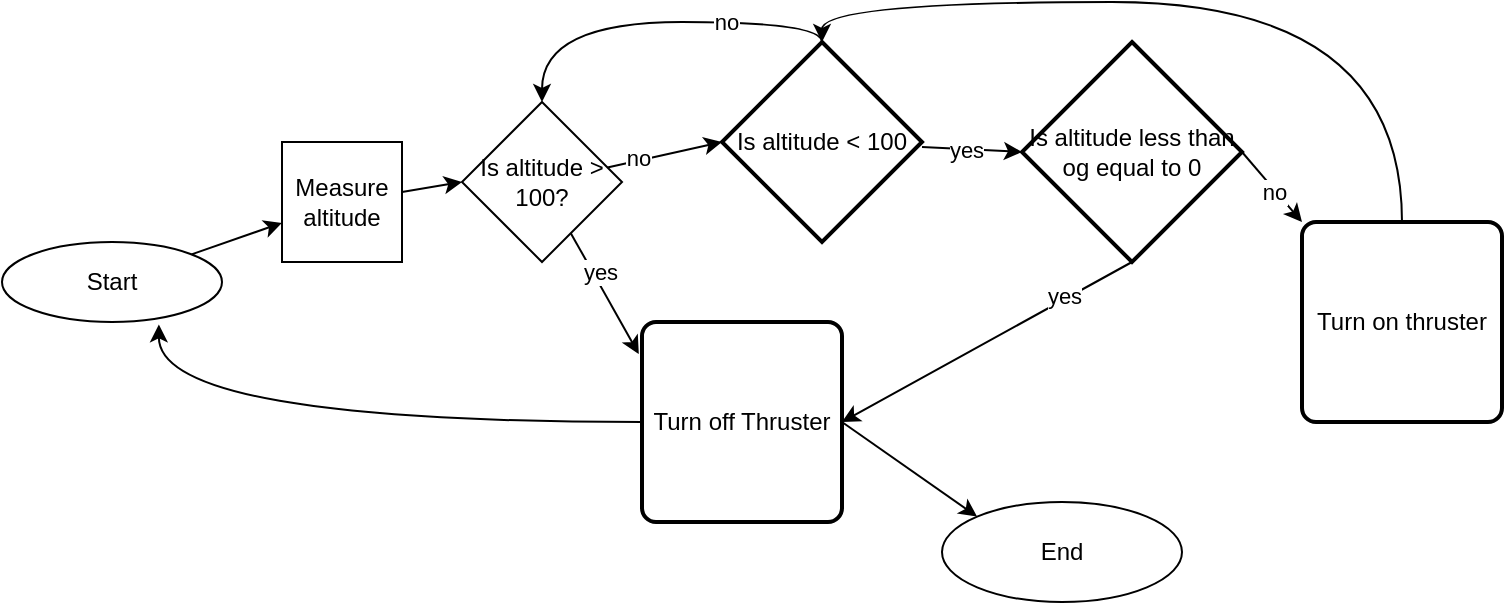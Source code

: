 <mxfile version="28.1.2">
  <diagram id="C5RBs43oDa-KdzZeNtuy" name="Page-1">
    <mxGraphModel grid="1" page="1" gridSize="10" guides="1" tooltips="1" connect="1" arrows="1" fold="1" pageScale="1" pageWidth="827" pageHeight="1169" math="0" shadow="0">
      <root>
        <mxCell id="WIyWlLk6GJQsqaUBKTNV-0" />
        <mxCell id="WIyWlLk6GJQsqaUBKTNV-1" parent="WIyWlLk6GJQsqaUBKTNV-0" />
        <mxCell id="uokhTRvy4SFobQVPi921-36" style="rounded=0;orthogonalLoop=1;jettySize=auto;html=1;" edge="1" parent="WIyWlLk6GJQsqaUBKTNV-1" source="uokhTRvy4SFobQVPi921-0" target="uokhTRvy4SFobQVPi921-35">
          <mxGeometry relative="1" as="geometry" />
        </mxCell>
        <mxCell id="uokhTRvy4SFobQVPi921-0" value="Start" style="ellipse;whiteSpace=wrap;html=1;" vertex="1" parent="WIyWlLk6GJQsqaUBKTNV-1">
          <mxGeometry x="-10" y="330" width="110" height="40" as="geometry" />
        </mxCell>
        <mxCell id="uokhTRvy4SFobQVPi921-4" style="rounded=0;orthogonalLoop=1;jettySize=auto;html=1;entryX=0;entryY=0.5;entryDx=0;entryDy=0;entryPerimeter=0;" edge="1" parent="WIyWlLk6GJQsqaUBKTNV-1" source="uokhTRvy4SFobQVPi921-1" target="uokhTRvy4SFobQVPi921-12">
          <mxGeometry relative="1" as="geometry">
            <mxPoint x="350" y="285" as="targetPoint" />
          </mxGeometry>
        </mxCell>
        <mxCell id="uokhTRvy4SFobQVPi921-7" value="no" style="edgeLabel;html=1;align=center;verticalAlign=middle;resizable=0;points=[];" connectable="0" vertex="1" parent="uokhTRvy4SFobQVPi921-4">
          <mxGeometry x="-0.459" y="2" relative="1" as="geometry">
            <mxPoint as="offset" />
          </mxGeometry>
        </mxCell>
        <mxCell id="uokhTRvy4SFobQVPi921-1" value="Is altitude &amp;gt; 100?" style="rhombus;whiteSpace=wrap;html=1;" vertex="1" parent="WIyWlLk6GJQsqaUBKTNV-1">
          <mxGeometry x="220" y="260" width="80" height="80" as="geometry" />
        </mxCell>
        <mxCell id="uokhTRvy4SFobQVPi921-34" style="rounded=0;orthogonalLoop=1;jettySize=auto;html=1;entryX=0;entryY=0;entryDx=0;entryDy=0;exitX=1;exitY=0.5;exitDx=0;exitDy=0;" edge="1" parent="WIyWlLk6GJQsqaUBKTNV-1" source="uokhTRvy4SFobQVPi921-9" target="uokhTRvy4SFobQVPi921-33">
          <mxGeometry relative="1" as="geometry" />
        </mxCell>
        <mxCell id="uokhTRvy4SFobQVPi921-9" value="Turn off Thruster" style="rounded=1;whiteSpace=wrap;html=1;absoluteArcSize=1;arcSize=14;strokeWidth=2;" vertex="1" parent="WIyWlLk6GJQsqaUBKTNV-1">
          <mxGeometry x="310" y="370" width="100" height="100" as="geometry" />
        </mxCell>
        <mxCell id="uokhTRvy4SFobQVPi921-10" style="rounded=0;orthogonalLoop=1;jettySize=auto;html=1;entryX=-0.016;entryY=0.16;entryDx=0;entryDy=0;entryPerimeter=0;" edge="1" parent="WIyWlLk6GJQsqaUBKTNV-1" source="uokhTRvy4SFobQVPi921-1" target="uokhTRvy4SFobQVPi921-9">
          <mxGeometry relative="1" as="geometry" />
        </mxCell>
        <mxCell id="uokhTRvy4SFobQVPi921-11" value="yes" style="edgeLabel;html=1;align=center;verticalAlign=middle;resizable=0;points=[];" connectable="0" vertex="1" parent="uokhTRvy4SFobQVPi921-10">
          <mxGeometry x="-0.329" y="3" relative="1" as="geometry">
            <mxPoint as="offset" />
          </mxGeometry>
        </mxCell>
        <mxCell id="uokhTRvy4SFobQVPi921-21" style="edgeStyle=orthogonalEdgeStyle;rounded=0;orthogonalLoop=1;jettySize=auto;html=1;entryX=0.5;entryY=0;entryDx=0;entryDy=0;curved=1;exitX=0.5;exitY=0;exitDx=0;exitDy=0;exitPerimeter=0;" edge="1" parent="WIyWlLk6GJQsqaUBKTNV-1" source="uokhTRvy4SFobQVPi921-12" target="uokhTRvy4SFobQVPi921-1">
          <mxGeometry relative="1" as="geometry">
            <Array as="points">
              <mxPoint x="400" y="220" />
              <mxPoint x="260" y="220" />
            </Array>
          </mxGeometry>
        </mxCell>
        <mxCell id="uokhTRvy4SFobQVPi921-22" value="no" style="edgeLabel;html=1;align=center;verticalAlign=middle;resizable=0;points=[];" connectable="0" vertex="1" parent="uokhTRvy4SFobQVPi921-21">
          <mxGeometry x="-0.383" relative="1" as="geometry">
            <mxPoint as="offset" />
          </mxGeometry>
        </mxCell>
        <mxCell id="uokhTRvy4SFobQVPi921-12" value="Is altitude &amp;lt; 100" style="strokeWidth=2;html=1;shape=mxgraph.flowchart.decision;whiteSpace=wrap;" vertex="1" parent="WIyWlLk6GJQsqaUBKTNV-1">
          <mxGeometry x="350" y="230" width="100" height="100" as="geometry" />
        </mxCell>
        <mxCell id="uokhTRvy4SFobQVPi921-19" style="rounded=0;orthogonalLoop=1;jettySize=auto;html=1;entryX=1;entryY=0.5;entryDx=0;entryDy=0;exitX=0.5;exitY=1;exitDx=0;exitDy=0;exitPerimeter=0;" edge="1" parent="WIyWlLk6GJQsqaUBKTNV-1" source="uokhTRvy4SFobQVPi921-16" target="uokhTRvy4SFobQVPi921-9">
          <mxGeometry relative="1" as="geometry" />
        </mxCell>
        <mxCell id="uokhTRvy4SFobQVPi921-20" value="yes" style="edgeLabel;html=1;align=center;verticalAlign=middle;resizable=0;points=[];" connectable="0" vertex="1" parent="uokhTRvy4SFobQVPi921-19">
          <mxGeometry x="-0.549" y="-2" relative="1" as="geometry">
            <mxPoint as="offset" />
          </mxGeometry>
        </mxCell>
        <mxCell id="uokhTRvy4SFobQVPi921-24" style="rounded=0;orthogonalLoop=1;jettySize=auto;html=1;entryX=0;entryY=0;entryDx=0;entryDy=0;exitX=1;exitY=0.5;exitDx=0;exitDy=0;exitPerimeter=0;" edge="1" parent="WIyWlLk6GJQsqaUBKTNV-1" source="uokhTRvy4SFobQVPi921-16" target="uokhTRvy4SFobQVPi921-23">
          <mxGeometry relative="1" as="geometry" />
        </mxCell>
        <mxCell id="uokhTRvy4SFobQVPi921-27" value="no" style="edgeLabel;html=1;align=center;verticalAlign=middle;resizable=0;points=[];" connectable="0" vertex="1" parent="uokhTRvy4SFobQVPi921-24">
          <mxGeometry x="0.074" y="-1" relative="1" as="geometry">
            <mxPoint as="offset" />
          </mxGeometry>
        </mxCell>
        <mxCell id="uokhTRvy4SFobQVPi921-16" value="Is altitude less than og equal to 0" style="strokeWidth=2;html=1;shape=mxgraph.flowchart.decision;whiteSpace=wrap;" vertex="1" parent="WIyWlLk6GJQsqaUBKTNV-1">
          <mxGeometry x="500" y="230" width="110" height="110" as="geometry" />
        </mxCell>
        <mxCell id="uokhTRvy4SFobQVPi921-17" style="rounded=0;orthogonalLoop=1;jettySize=auto;html=1;entryX=0;entryY=0.5;entryDx=0;entryDy=0;entryPerimeter=0;" edge="1" parent="WIyWlLk6GJQsqaUBKTNV-1" source="uokhTRvy4SFobQVPi921-12" target="uokhTRvy4SFobQVPi921-16">
          <mxGeometry relative="1" as="geometry" />
        </mxCell>
        <mxCell id="uokhTRvy4SFobQVPi921-18" value="yes" style="edgeLabel;html=1;align=center;verticalAlign=middle;resizable=0;points=[];" connectable="0" vertex="1" parent="uokhTRvy4SFobQVPi921-17">
          <mxGeometry x="-0.144" relative="1" as="geometry">
            <mxPoint as="offset" />
          </mxGeometry>
        </mxCell>
        <mxCell id="uokhTRvy4SFobQVPi921-23" value="Turn on thruster" style="rounded=1;whiteSpace=wrap;html=1;absoluteArcSize=1;arcSize=14;strokeWidth=2;" vertex="1" parent="WIyWlLk6GJQsqaUBKTNV-1">
          <mxGeometry x="640" y="320" width="100" height="100" as="geometry" />
        </mxCell>
        <mxCell id="uokhTRvy4SFobQVPi921-28" style="edgeStyle=orthogonalEdgeStyle;rounded=0;orthogonalLoop=1;jettySize=auto;html=1;entryX=0.5;entryY=0;entryDx=0;entryDy=0;entryPerimeter=0;exitX=0.5;exitY=0;exitDx=0;exitDy=0;curved=1;" edge="1" parent="WIyWlLk6GJQsqaUBKTNV-1" source="uokhTRvy4SFobQVPi921-23" target="uokhTRvy4SFobQVPi921-12">
          <mxGeometry relative="1" as="geometry" />
        </mxCell>
        <mxCell id="uokhTRvy4SFobQVPi921-31" style="edgeStyle=orthogonalEdgeStyle;rounded=0;orthogonalLoop=1;jettySize=auto;html=1;entryX=0.713;entryY=1.03;entryDx=0;entryDy=0;entryPerimeter=0;curved=1;" edge="1" parent="WIyWlLk6GJQsqaUBKTNV-1" source="uokhTRvy4SFobQVPi921-9" target="uokhTRvy4SFobQVPi921-0">
          <mxGeometry relative="1" as="geometry">
            <Array as="points">
              <mxPoint x="68" y="420" />
            </Array>
          </mxGeometry>
        </mxCell>
        <mxCell id="uokhTRvy4SFobQVPi921-33" value="End" style="ellipse;whiteSpace=wrap;html=1;" vertex="1" parent="WIyWlLk6GJQsqaUBKTNV-1">
          <mxGeometry x="460" y="460" width="120" height="50" as="geometry" />
        </mxCell>
        <mxCell id="uokhTRvy4SFobQVPi921-37" style="rounded=0;orthogonalLoop=1;jettySize=auto;html=1;entryX=0;entryY=0.5;entryDx=0;entryDy=0;" edge="1" parent="WIyWlLk6GJQsqaUBKTNV-1" source="uokhTRvy4SFobQVPi921-35" target="uokhTRvy4SFobQVPi921-1">
          <mxGeometry relative="1" as="geometry" />
        </mxCell>
        <mxCell id="uokhTRvy4SFobQVPi921-35" value="Measure altitude" style="whiteSpace=wrap;html=1;aspect=fixed;" vertex="1" parent="WIyWlLk6GJQsqaUBKTNV-1">
          <mxGeometry x="130" y="280" width="60" height="60" as="geometry" />
        </mxCell>
      </root>
    </mxGraphModel>
  </diagram>
</mxfile>
